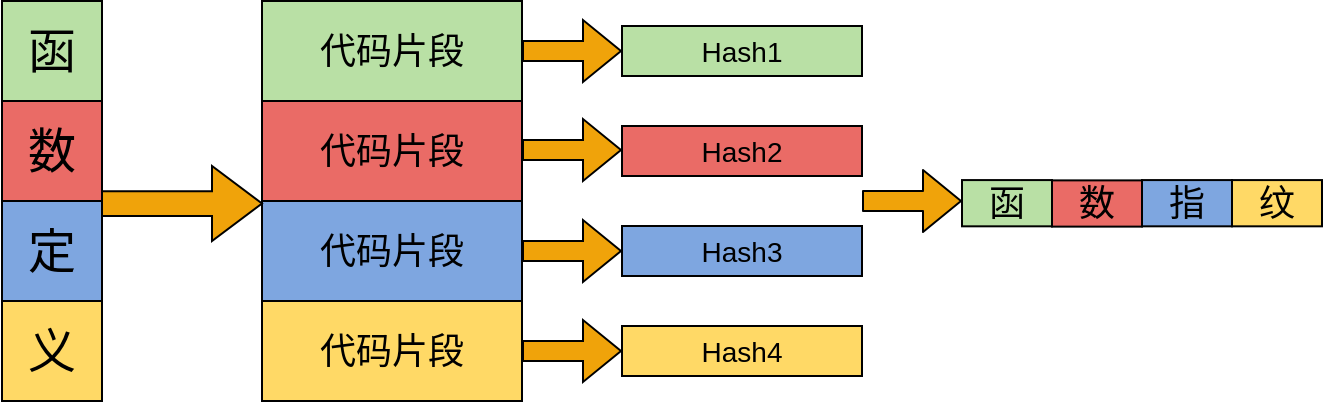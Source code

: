 <mxfile version="21.2.1" type="github">
  <diagram name="第 1 页" id="O9UZCYLfuRYpe5k2LAQW">
    <mxGraphModel dx="833" dy="717" grid="1" gridSize="10" guides="1" tooltips="1" connect="1" arrows="1" fold="1" page="1" pageScale="1" pageWidth="827" pageHeight="1169" math="0" shadow="0">
      <root>
        <mxCell id="0" />
        <mxCell id="1" parent="0" />
        <mxCell id="14vpheK6SoxI4qPFAFys-1" value="&lt;font size=&quot;5&quot;&gt;函&lt;/font&gt;" style="whiteSpace=wrap;html=1;aspect=fixed;fillColor=#B9E0A5;shadow=0;strokeWidth=1;rounded=0;glass=0;perimeterSpacing=0;strokeColor=#000000;" vertex="1" parent="1">
          <mxGeometry x="120" y="177.5" width="50" height="50" as="geometry" />
        </mxCell>
        <mxCell id="14vpheK6SoxI4qPFAFys-2" value="&lt;font size=&quot;5&quot;&gt;数&lt;/font&gt;" style="whiteSpace=wrap;html=1;aspect=fixed;fillColor=#EA6B66;shadow=0;strokeWidth=1;rounded=0;glass=0;perimeterSpacing=0;strokeColor=#000000;" vertex="1" parent="1">
          <mxGeometry x="120" y="227.5" width="50" height="50" as="geometry" />
        </mxCell>
        <mxCell id="14vpheK6SoxI4qPFAFys-3" value="&lt;font size=&quot;5&quot;&gt;定&lt;/font&gt;" style="whiteSpace=wrap;html=1;aspect=fixed;fillColor=#7EA6E0;shadow=0;strokeWidth=1;rounded=0;glass=0;perimeterSpacing=0;strokeColor=#000000;" vertex="1" parent="1">
          <mxGeometry x="120" y="277.5" width="50" height="50" as="geometry" />
        </mxCell>
        <mxCell id="14vpheK6SoxI4qPFAFys-4" value="&lt;font size=&quot;5&quot;&gt;义&lt;/font&gt;" style="whiteSpace=wrap;html=1;aspect=fixed;fillColor=#FFD966;shadow=0;strokeWidth=1;rounded=0;glass=0;perimeterSpacing=0;strokeColor=#000000;" vertex="1" parent="1">
          <mxGeometry x="120" y="327.5" width="50" height="50" as="geometry" />
        </mxCell>
        <mxCell id="14vpheK6SoxI4qPFAFys-15" style="edgeStyle=orthogonalEdgeStyle;rounded=0;orthogonalLoop=1;jettySize=auto;html=1;exitX=1;exitY=0.5;exitDx=0;exitDy=0;entryX=0;entryY=0.5;entryDx=0;entryDy=0;strokeColor=#000000;shape=flexArrow;endArrow=block;fillColor=#f0a30a;strokeWidth=1;" edge="1" parent="1" source="14vpheK6SoxI4qPFAFys-6" target="14vpheK6SoxI4qPFAFys-11">
          <mxGeometry relative="1" as="geometry" />
        </mxCell>
        <mxCell id="14vpheK6SoxI4qPFAFys-6" value="&lt;font style=&quot;font-size: 18px;&quot;&gt;代码片段&lt;/font&gt;" style="rounded=0;whiteSpace=wrap;html=1;fillStyle=auto;fillColor=#B9E0A5;strokeWidth=1;strokeColor=#000000;" vertex="1" parent="1">
          <mxGeometry x="250" y="177.5" width="130" height="50" as="geometry" />
        </mxCell>
        <mxCell id="14vpheK6SoxI4qPFAFys-7" value="&lt;font style=&quot;font-size: 18px;&quot;&gt;代码片段&lt;/font&gt;" style="rounded=0;whiteSpace=wrap;html=1;fillColor=#EA6B66;strokeWidth=1;strokeColor=#000000;" vertex="1" parent="1">
          <mxGeometry x="250" y="227.5" width="130" height="50" as="geometry" />
        </mxCell>
        <mxCell id="14vpheK6SoxI4qPFAFys-17" style="edgeStyle=orthogonalEdgeStyle;rounded=0;orthogonalLoop=1;jettySize=auto;html=1;entryX=0;entryY=0.5;entryDx=0;entryDy=0;strokeColor=#000000;shape=flexArrow;endArrow=block;fillColor=#f0a30a;strokeWidth=1;" edge="1" parent="1" source="14vpheK6SoxI4qPFAFys-8" target="14vpheK6SoxI4qPFAFys-13">
          <mxGeometry relative="1" as="geometry" />
        </mxCell>
        <mxCell id="14vpheK6SoxI4qPFAFys-8" value="&lt;font style=&quot;font-size: 18px;&quot;&gt;代码片段&lt;/font&gt;" style="rounded=0;whiteSpace=wrap;html=1;fillColor=#7EA6E0;strokeWidth=1;strokeColor=#000000;" vertex="1" parent="1">
          <mxGeometry x="250" y="277.5" width="130" height="50" as="geometry" />
        </mxCell>
        <mxCell id="14vpheK6SoxI4qPFAFys-18" style="edgeStyle=orthogonalEdgeStyle;rounded=0;orthogonalLoop=1;jettySize=auto;html=1;entryX=0;entryY=0.5;entryDx=0;entryDy=0;strokeColor=#000000;shape=flexArrow;endArrow=block;fillColor=#f0a30a;strokeWidth=1;" edge="1" parent="1" source="14vpheK6SoxI4qPFAFys-9" target="14vpheK6SoxI4qPFAFys-14">
          <mxGeometry relative="1" as="geometry" />
        </mxCell>
        <mxCell id="14vpheK6SoxI4qPFAFys-9" value="&lt;font style=&quot;font-size: 18px;&quot;&gt;代码片段&lt;/font&gt;" style="rounded=0;whiteSpace=wrap;html=1;fillColor=#FFD966;strokeWidth=1;strokeColor=#000000;" vertex="1" parent="1">
          <mxGeometry x="250" y="327.5" width="130" height="50" as="geometry" />
        </mxCell>
        <mxCell id="14vpheK6SoxI4qPFAFys-11" value="&lt;span style=&quot;font-size: 14.0px;&quot;&gt;Hash1&lt;/span&gt;" style="rounded=0;whiteSpace=wrap;html=1;fillColor=#B9E0A5;strokeWidth=1;" vertex="1" parent="1">
          <mxGeometry x="430" y="190" width="120" height="25" as="geometry" />
        </mxCell>
        <mxCell id="14vpheK6SoxI4qPFAFys-12" value="&lt;font style=&quot;font-size: 14px;&quot;&gt;Hash2&lt;/font&gt;" style="rounded=0;whiteSpace=wrap;html=1;fillColor=#EA6B66;strokeWidth=1;" vertex="1" parent="1">
          <mxGeometry x="430" y="240" width="120" height="25" as="geometry" />
        </mxCell>
        <mxCell id="14vpheK6SoxI4qPFAFys-13" value="&lt;font style=&quot;font-size: 14px;&quot;&gt;Hash3&lt;/font&gt;" style="rounded=0;whiteSpace=wrap;html=1;fillColor=#7EA6E0;strokeWidth=1;" vertex="1" parent="1">
          <mxGeometry x="430" y="290" width="120" height="25" as="geometry" />
        </mxCell>
        <mxCell id="14vpheK6SoxI4qPFAFys-14" value="&lt;font style=&quot;font-size: 14px;&quot;&gt;Hash4&lt;/font&gt;" style="rounded=0;whiteSpace=wrap;html=1;fillColor=#FFD966;strokeWidth=1;" vertex="1" parent="1">
          <mxGeometry x="430" y="340" width="120" height="25" as="geometry" />
        </mxCell>
        <mxCell id="14vpheK6SoxI4qPFAFys-20" value="" style="html=1;shadow=0;dashed=0;align=center;verticalAlign=middle;shape=mxgraph.arrows2.arrow;dy=0.67;dx=25;notch=0;rounded=1;fillColor=#f0a30a;strokeColor=#000000;fontColor=#000000;strokeWidth=1;" vertex="1" parent="1">
          <mxGeometry x="170" y="260" width="80" height="37.5" as="geometry" />
        </mxCell>
        <mxCell id="14vpheK6SoxI4qPFAFys-27" value="&lt;font style=&quot;font-size: 18px;&quot;&gt;函&lt;/font&gt;" style="rounded=0;whiteSpace=wrap;html=1;fillColor=#B9E0A5;strokeWidth=1;" vertex="1" parent="1">
          <mxGeometry x="600" y="267.04" width="45" height="23.12" as="geometry" />
        </mxCell>
        <mxCell id="14vpheK6SoxI4qPFAFys-38" style="edgeStyle=orthogonalEdgeStyle;rounded=0;orthogonalLoop=1;jettySize=auto;html=1;exitX=1;exitY=0.5;exitDx=0;exitDy=0;entryX=0;entryY=0.5;entryDx=0;entryDy=0;strokeColor=#000000;shape=flexArrow;endArrow=block;fillColor=#f0a30a;strokeWidth=1;" edge="1" parent="1">
          <mxGeometry relative="1" as="geometry">
            <mxPoint x="380" y="252" as="sourcePoint" />
            <mxPoint x="430" y="252" as="targetPoint" />
          </mxGeometry>
        </mxCell>
        <mxCell id="14vpheK6SoxI4qPFAFys-39" style="edgeStyle=orthogonalEdgeStyle;rounded=1;orthogonalLoop=1;jettySize=auto;html=1;exitX=1;exitY=0.5;exitDx=0;exitDy=0;entryX=0;entryY=0.5;entryDx=0;entryDy=0;strokeColor=#000000;shape=flexArrow;endArrow=block;fillColor=#f0a30a;strokeWidth=1;" edge="1" parent="1">
          <mxGeometry relative="1" as="geometry">
            <mxPoint x="550" y="277.5" as="sourcePoint" />
            <mxPoint x="600" y="277.5" as="targetPoint" />
          </mxGeometry>
        </mxCell>
        <mxCell id="14vpheK6SoxI4qPFAFys-44" value="&lt;font size=&quot;4&quot;&gt;纹&lt;/font&gt;" style="rounded=0;whiteSpace=wrap;html=1;fillColor=#FFD966;strokeWidth=1;" vertex="1" parent="1">
          <mxGeometry x="735" y="267.04" width="45" height="23.12" as="geometry" />
        </mxCell>
        <mxCell id="14vpheK6SoxI4qPFAFys-45" value="&lt;font size=&quot;4&quot;&gt;指&lt;/font&gt;" style="rounded=0;whiteSpace=wrap;html=1;fillColor=#7EA6E0;strokeWidth=1;" vertex="1" parent="1">
          <mxGeometry x="690" y="267.04" width="45" height="23.12" as="geometry" />
        </mxCell>
        <mxCell id="14vpheK6SoxI4qPFAFys-46" value="&lt;font size=&quot;4&quot;&gt;数&lt;/font&gt;" style="rounded=0;whiteSpace=wrap;html=1;fillColor=#EA6B66;strokeWidth=1;" vertex="1" parent="1">
          <mxGeometry x="645" y="267.19" width="45" height="23.12" as="geometry" />
        </mxCell>
      </root>
    </mxGraphModel>
  </diagram>
</mxfile>
